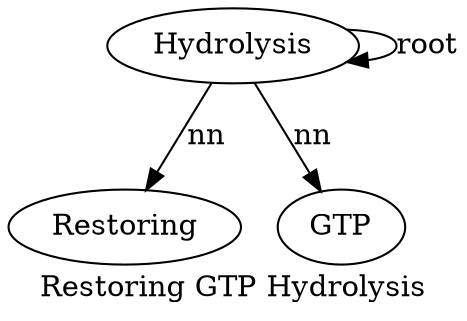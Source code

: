 digraph "Restoring GTP Hydrolysis" {
label="Restoring GTP Hydrolysis";
Hydrolysis3 [style=filled, fillcolor=white, label=Hydrolysis];
Restoring1 [style=filled, fillcolor=white, label=Restoring];
Hydrolysis3 -> Restoring1  [label=nn];
GTP2 [style=filled, fillcolor=white, label=GTP];
Hydrolysis3 -> GTP2  [label=nn];
Hydrolysis3 -> Hydrolysis3  [label=root];
}
